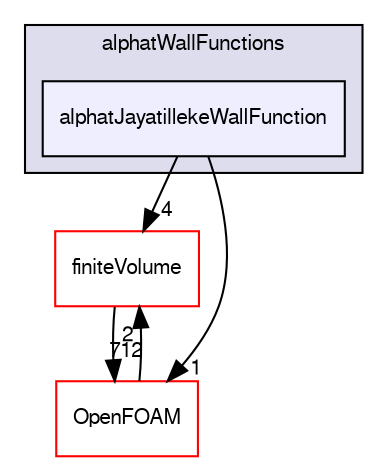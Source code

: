 digraph "src/turbulenceModels/compressible/RAS/derivedFvPatchFields/wallFunctions/alphatWallFunctions/alphatJayatillekeWallFunction" {
  bgcolor=transparent;
  compound=true
  node [ fontsize="10", fontname="FreeSans"];
  edge [ labelfontsize="10", labelfontname="FreeSans"];
  subgraph clusterdir_3bdc00d0209d20654b38143471c694ed {
    graph [ bgcolor="#ddddee", pencolor="black", label="alphatWallFunctions" fontname="FreeSans", fontsize="10", URL="dir_3bdc00d0209d20654b38143471c694ed.html"]
  dir_9a486dda66ec7415ad6ea1fd7944e651 [shape=box, label="alphatJayatillekeWallFunction", style="filled", fillcolor="#eeeeff", pencolor="black", URL="dir_9a486dda66ec7415ad6ea1fd7944e651.html"];
  }
  dir_9bd15774b555cf7259a6fa18f99fe99b [shape=box label="finiteVolume" color="red" URL="dir_9bd15774b555cf7259a6fa18f99fe99b.html"];
  dir_c5473ff19b20e6ec4dfe5c310b3778a8 [shape=box label="OpenFOAM" color="red" URL="dir_c5473ff19b20e6ec4dfe5c310b3778a8.html"];
  dir_9bd15774b555cf7259a6fa18f99fe99b->dir_c5473ff19b20e6ec4dfe5c310b3778a8 [headlabel="712", labeldistance=1.5 headhref="dir_000749_001732.html"];
  dir_9a486dda66ec7415ad6ea1fd7944e651->dir_9bd15774b555cf7259a6fa18f99fe99b [headlabel="4", labeldistance=1.5 headhref="dir_002876_000749.html"];
  dir_9a486dda66ec7415ad6ea1fd7944e651->dir_c5473ff19b20e6ec4dfe5c310b3778a8 [headlabel="1", labeldistance=1.5 headhref="dir_002876_001732.html"];
  dir_c5473ff19b20e6ec4dfe5c310b3778a8->dir_9bd15774b555cf7259a6fa18f99fe99b [headlabel="2", labeldistance=1.5 headhref="dir_001732_000749.html"];
}
